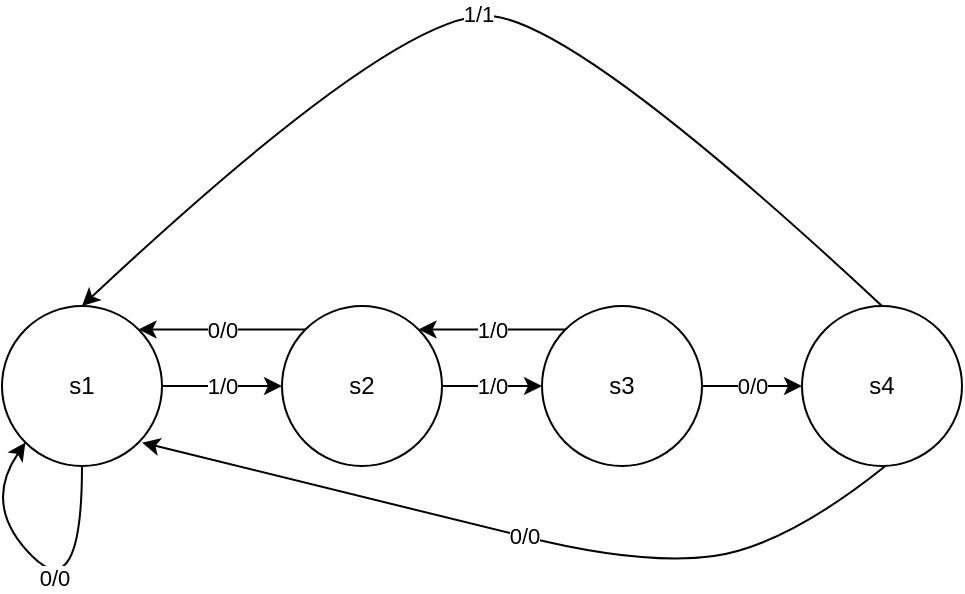 <mxfile version="21.6.9" type="github">
  <diagram id="C5RBs43oDa-KdzZeNtuy" name="Page-1">
    <mxGraphModel dx="1674" dy="800" grid="1" gridSize="10" guides="1" tooltips="1" connect="1" arrows="1" fold="1" page="1" pageScale="1" pageWidth="827" pageHeight="1169" math="0" shadow="0">
      <root>
        <mxCell id="WIyWlLk6GJQsqaUBKTNV-0" />
        <mxCell id="WIyWlLk6GJQsqaUBKTNV-1" parent="WIyWlLk6GJQsqaUBKTNV-0" />
        <mxCell id="aXrmk4FM_Ra0JbeD8-sf-4" value="1/0" style="edgeStyle=orthogonalEdgeStyle;rounded=0;orthogonalLoop=1;jettySize=auto;html=1;entryX=0;entryY=0.5;entryDx=0;entryDy=0;" edge="1" parent="WIyWlLk6GJQsqaUBKTNV-1" source="aXrmk4FM_Ra0JbeD8-sf-0" target="aXrmk4FM_Ra0JbeD8-sf-1">
          <mxGeometry relative="1" as="geometry" />
        </mxCell>
        <mxCell id="aXrmk4FM_Ra0JbeD8-sf-0" value="s1" style="ellipse;whiteSpace=wrap;html=1;aspect=fixed;" vertex="1" parent="WIyWlLk6GJQsqaUBKTNV-1">
          <mxGeometry x="70" y="210" width="80" height="80" as="geometry" />
        </mxCell>
        <mxCell id="aXrmk4FM_Ra0JbeD8-sf-5" value="1/0" style="edgeStyle=orthogonalEdgeStyle;rounded=0;orthogonalLoop=1;jettySize=auto;html=1;entryX=0;entryY=0.5;entryDx=0;entryDy=0;" edge="1" parent="WIyWlLk6GJQsqaUBKTNV-1" source="aXrmk4FM_Ra0JbeD8-sf-1" target="aXrmk4FM_Ra0JbeD8-sf-2">
          <mxGeometry relative="1" as="geometry" />
        </mxCell>
        <mxCell id="aXrmk4FM_Ra0JbeD8-sf-14" value="0/0" style="edgeStyle=orthogonalEdgeStyle;rounded=0;orthogonalLoop=1;jettySize=auto;html=1;exitX=0;exitY=0;exitDx=0;exitDy=0;entryX=1;entryY=0;entryDx=0;entryDy=0;" edge="1" parent="WIyWlLk6GJQsqaUBKTNV-1" source="aXrmk4FM_Ra0JbeD8-sf-1" target="aXrmk4FM_Ra0JbeD8-sf-0">
          <mxGeometry relative="1" as="geometry" />
        </mxCell>
        <mxCell id="aXrmk4FM_Ra0JbeD8-sf-1" value="s2" style="ellipse;whiteSpace=wrap;html=1;aspect=fixed;" vertex="1" parent="WIyWlLk6GJQsqaUBKTNV-1">
          <mxGeometry x="210" y="210" width="80" height="80" as="geometry" />
        </mxCell>
        <mxCell id="aXrmk4FM_Ra0JbeD8-sf-6" value="0/0" style="edgeStyle=orthogonalEdgeStyle;rounded=0;orthogonalLoop=1;jettySize=auto;html=1;entryX=0;entryY=0.5;entryDx=0;entryDy=0;" edge="1" parent="WIyWlLk6GJQsqaUBKTNV-1" source="aXrmk4FM_Ra0JbeD8-sf-2" target="aXrmk4FM_Ra0JbeD8-sf-3">
          <mxGeometry relative="1" as="geometry" />
        </mxCell>
        <mxCell id="aXrmk4FM_Ra0JbeD8-sf-15" value="1/0" style="edgeStyle=orthogonalEdgeStyle;rounded=0;orthogonalLoop=1;jettySize=auto;html=1;exitX=0;exitY=0;exitDx=0;exitDy=0;entryX=1;entryY=0;entryDx=0;entryDy=0;" edge="1" parent="WIyWlLk6GJQsqaUBKTNV-1" source="aXrmk4FM_Ra0JbeD8-sf-2" target="aXrmk4FM_Ra0JbeD8-sf-1">
          <mxGeometry relative="1" as="geometry" />
        </mxCell>
        <mxCell id="aXrmk4FM_Ra0JbeD8-sf-2" value="s3" style="ellipse;whiteSpace=wrap;html=1;aspect=fixed;" vertex="1" parent="WIyWlLk6GJQsqaUBKTNV-1">
          <mxGeometry x="340" y="210" width="80" height="80" as="geometry" />
        </mxCell>
        <mxCell id="aXrmk4FM_Ra0JbeD8-sf-3" value="s4" style="ellipse;whiteSpace=wrap;html=1;aspect=fixed;" vertex="1" parent="WIyWlLk6GJQsqaUBKTNV-1">
          <mxGeometry x="470" y="210" width="80" height="80" as="geometry" />
        </mxCell>
        <mxCell id="aXrmk4FM_Ra0JbeD8-sf-8" value="1/1" style="curved=1;endArrow=classic;html=1;rounded=0;exitX=0.5;exitY=0;exitDx=0;exitDy=0;entryX=0.5;entryY=0;entryDx=0;entryDy=0;" edge="1" parent="WIyWlLk6GJQsqaUBKTNV-1" source="aXrmk4FM_Ra0JbeD8-sf-3" target="aXrmk4FM_Ra0JbeD8-sf-0">
          <mxGeometry width="50" height="50" relative="1" as="geometry">
            <mxPoint x="270" y="110" as="sourcePoint" />
            <mxPoint x="320" y="60" as="targetPoint" />
            <Array as="points">
              <mxPoint x="360" y="70" />
              <mxPoint x="270" y="60" />
            </Array>
          </mxGeometry>
        </mxCell>
        <mxCell id="aXrmk4FM_Ra0JbeD8-sf-9" value="0/0" style="curved=1;endArrow=classic;html=1;rounded=0;entryX=0;entryY=1;entryDx=0;entryDy=0;exitX=0.5;exitY=1;exitDx=0;exitDy=0;" edge="1" parent="WIyWlLk6GJQsqaUBKTNV-1" source="aXrmk4FM_Ra0JbeD8-sf-0" target="aXrmk4FM_Ra0JbeD8-sf-0">
          <mxGeometry width="50" height="50" relative="1" as="geometry">
            <mxPoint x="60" y="360" as="sourcePoint" />
            <mxPoint x="110" y="310" as="targetPoint" />
            <Array as="points">
              <mxPoint x="110" y="360" />
              <mxPoint x="60" y="310" />
            </Array>
          </mxGeometry>
        </mxCell>
        <mxCell id="aXrmk4FM_Ra0JbeD8-sf-18" value="0/0" style="curved=1;endArrow=classic;html=1;rounded=0;exitX=0.5;exitY=1;exitDx=0;exitDy=0;entryX=1;entryY=1;entryDx=0;entryDy=0;" edge="1" parent="WIyWlLk6GJQsqaUBKTNV-1">
          <mxGeometry width="50" height="50" relative="1" as="geometry">
            <mxPoint x="511.72" y="290" as="sourcePoint" />
            <mxPoint x="140.004" y="278.284" as="targetPoint" />
            <Array as="points">
              <mxPoint x="461.72" y="330" />
              <mxPoint x="390" y="340" />
              <mxPoint x="270" y="310" />
            </Array>
          </mxGeometry>
        </mxCell>
      </root>
    </mxGraphModel>
  </diagram>
</mxfile>
